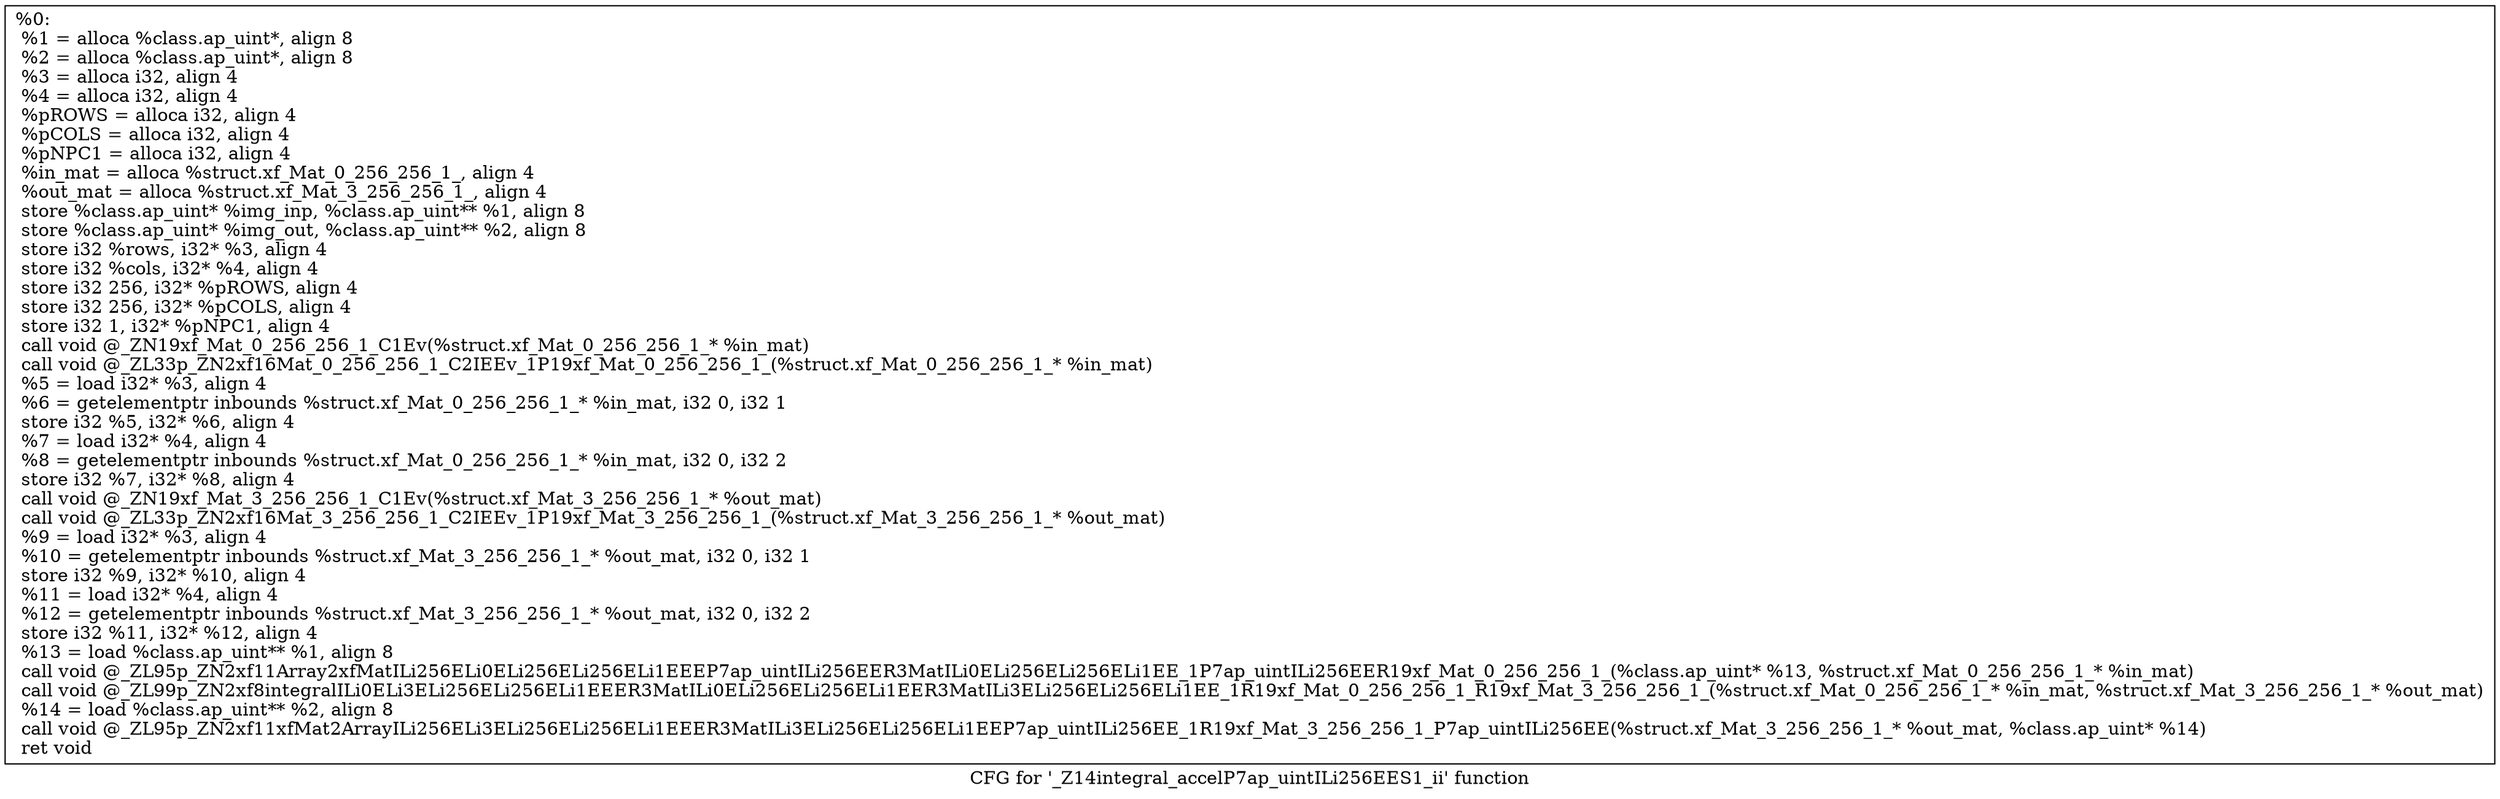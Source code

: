 digraph "CFG for '_Z14integral_accelP7ap_uintILi256EES1_ii' function" {
	label="CFG for '_Z14integral_accelP7ap_uintILi256EES1_ii' function";

	Node0x16a5760 [shape=record,label="{%0:\l  %1 = alloca %class.ap_uint*, align 8\l  %2 = alloca %class.ap_uint*, align 8\l  %3 = alloca i32, align 4\l  %4 = alloca i32, align 4\l  %pROWS = alloca i32, align 4\l  %pCOLS = alloca i32, align 4\l  %pNPC1 = alloca i32, align 4\l  %in_mat = alloca %struct.xf_Mat_0_256_256_1_, align 4\l  %out_mat = alloca %struct.xf_Mat_3_256_256_1_, align 4\l  store %class.ap_uint* %img_inp, %class.ap_uint** %1, align 8\l  store %class.ap_uint* %img_out, %class.ap_uint** %2, align 8\l  store i32 %rows, i32* %3, align 4\l  store i32 %cols, i32* %4, align 4\l  store i32 256, i32* %pROWS, align 4\l  store i32 256, i32* %pCOLS, align 4\l  store i32 1, i32* %pNPC1, align 4\l  call void @_ZN19xf_Mat_0_256_256_1_C1Ev(%struct.xf_Mat_0_256_256_1_* %in_mat)\l  call void @_ZL33p_ZN2xf16Mat_0_256_256_1_C2IEEv_1P19xf_Mat_0_256_256_1_(%struct.xf_Mat_0_256_256_1_* %in_mat)\l  %5 = load i32* %3, align 4\l  %6 = getelementptr inbounds %struct.xf_Mat_0_256_256_1_* %in_mat, i32 0, i32 1\l  store i32 %5, i32* %6, align 4\l  %7 = load i32* %4, align 4\l  %8 = getelementptr inbounds %struct.xf_Mat_0_256_256_1_* %in_mat, i32 0, i32 2\l  store i32 %7, i32* %8, align 4\l  call void @_ZN19xf_Mat_3_256_256_1_C1Ev(%struct.xf_Mat_3_256_256_1_* %out_mat)\l  call void @_ZL33p_ZN2xf16Mat_3_256_256_1_C2IEEv_1P19xf_Mat_3_256_256_1_(%struct.xf_Mat_3_256_256_1_* %out_mat)\l  %9 = load i32* %3, align 4\l  %10 = getelementptr inbounds %struct.xf_Mat_3_256_256_1_* %out_mat, i32 0, i32 1\l  store i32 %9, i32* %10, align 4\l  %11 = load i32* %4, align 4\l  %12 = getelementptr inbounds %struct.xf_Mat_3_256_256_1_* %out_mat, i32 0, i32 2\l  store i32 %11, i32* %12, align 4\l  %13 = load %class.ap_uint** %1, align 8\l  call void @_ZL95p_ZN2xf11Array2xfMatILi256ELi0ELi256ELi256ELi1EEEP7ap_uintILi256EER3MatILi0ELi256ELi256ELi1EE_1P7ap_uintILi256EER19xf_Mat_0_256_256_1_(%class.ap_uint* %13, %struct.xf_Mat_0_256_256_1_* %in_mat)\l  call void @_ZL99p_ZN2xf8integralILi0ELi3ELi256ELi256ELi1EEER3MatILi0ELi256ELi256ELi1EER3MatILi3ELi256ELi256ELi1EE_1R19xf_Mat_0_256_256_1_R19xf_Mat_3_256_256_1_(%struct.xf_Mat_0_256_256_1_* %in_mat, %struct.xf_Mat_3_256_256_1_* %out_mat)\l  %14 = load %class.ap_uint** %2, align 8\l  call void @_ZL95p_ZN2xf11xfMat2ArrayILi256ELi3ELi256ELi256ELi1EEER3MatILi3ELi256ELi256ELi1EEP7ap_uintILi256EE_1R19xf_Mat_3_256_256_1_P7ap_uintILi256EE(%struct.xf_Mat_3_256_256_1_* %out_mat, %class.ap_uint* %14)\l  ret void\l}"];
}
